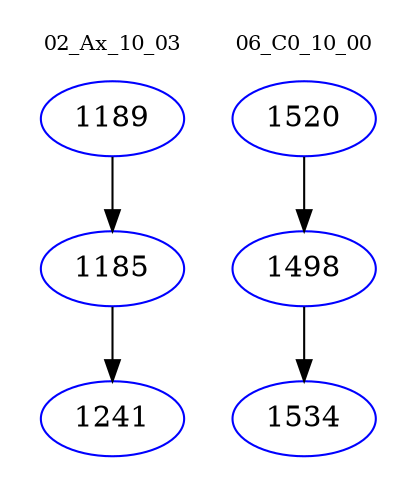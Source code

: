 digraph{
subgraph cluster_0 {
color = white
label = "02_Ax_10_03";
fontsize=10;
T0_1189 [label="1189", color="blue"]
T0_1189 -> T0_1185 [color="black"]
T0_1185 [label="1185", color="blue"]
T0_1185 -> T0_1241 [color="black"]
T0_1241 [label="1241", color="blue"]
}
subgraph cluster_1 {
color = white
label = "06_C0_10_00";
fontsize=10;
T1_1520 [label="1520", color="blue"]
T1_1520 -> T1_1498 [color="black"]
T1_1498 [label="1498", color="blue"]
T1_1498 -> T1_1534 [color="black"]
T1_1534 [label="1534", color="blue"]
}
}
